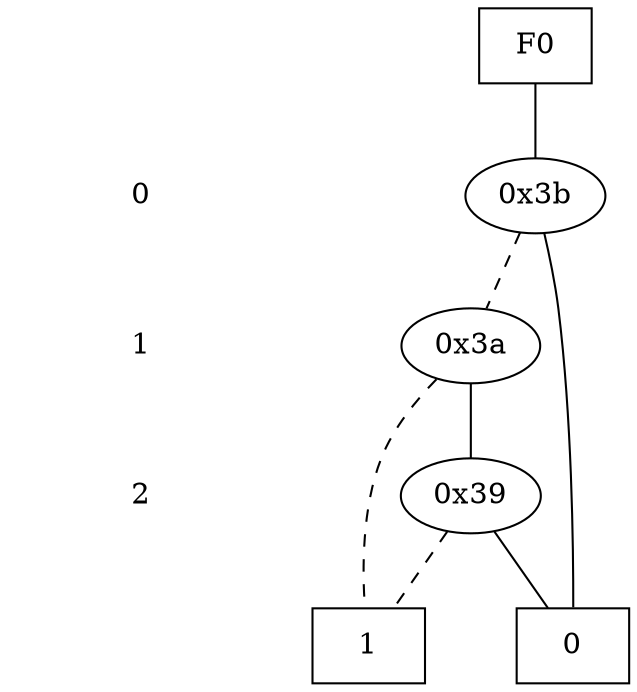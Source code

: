 digraph "DD" {
size = "7.5,10"
center = true;
edge [dir = none];
{ node [shape = plaintext];
  edge [style = invis];
  "CONST NODES" [style = invis];
" 0 " -> " 1 " -> " 2 " -> "CONST NODES"; 
}
{ rank = same; node [shape = box]; edge [style = invis];
"F0"; }
{ rank = same; " 0 ";
"0x3b";
}
{ rank = same; " 1 ";
"0x3a";
}
{ rank = same; " 2 ";
"0x39";
}
{ rank = same; "CONST NODES";
{ node [shape = box]; "0x26";
"0x25";
}
}
"F0" -> "0x3b" [style = solid];
"0x3b" -> "0x26";
"0x3b" -> "0x3a" [style = dashed];
"0x3a" -> "0x39";
"0x3a" -> "0x25" [style = dashed];
"0x39" -> "0x26";
"0x39" -> "0x25" [style = dashed];
"0x26" [label = "0"];
"0x25" [label = "1"];
}
